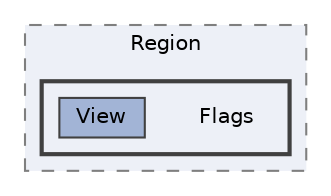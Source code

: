 digraph "C:/Users/むずでょ/Documents/Unity Projects/RMU-1-00-00-Research/Assets/RPGMaker/Codebase/Editor/Hierarchy/Region/Flags"
{
 // LATEX_PDF_SIZE
  bgcolor="transparent";
  edge [fontname=Helvetica,fontsize=10,labelfontname=Helvetica,labelfontsize=10];
  node [fontname=Helvetica,fontsize=10,shape=box,height=0.2,width=0.4];
  compound=true
  subgraph clusterdir_6828c090363a11ca8cb150a11770bf93 {
    graph [ bgcolor="#edf0f7", pencolor="grey50", label="Region", fontname=Helvetica,fontsize=10 style="filled,dashed", URL="dir_6828c090363a11ca8cb150a11770bf93.html",tooltip=""]
  subgraph clusterdir_518b85af798049f460dbdf3b4b18642a {
    graph [ bgcolor="#edf0f7", pencolor="grey25", label="", fontname=Helvetica,fontsize=10 style="filled,bold", URL="dir_518b85af798049f460dbdf3b4b18642a.html",tooltip=""]
    dir_518b85af798049f460dbdf3b4b18642a [shape=plaintext, label="Flags"];
  dir_d8b340211a4ed767c1780e76a38cc670 [label="View", fillcolor="#a2b4d6", color="grey25", style="filled", URL="dir_d8b340211a4ed767c1780e76a38cc670.html",tooltip=""];
  }
  }
}
